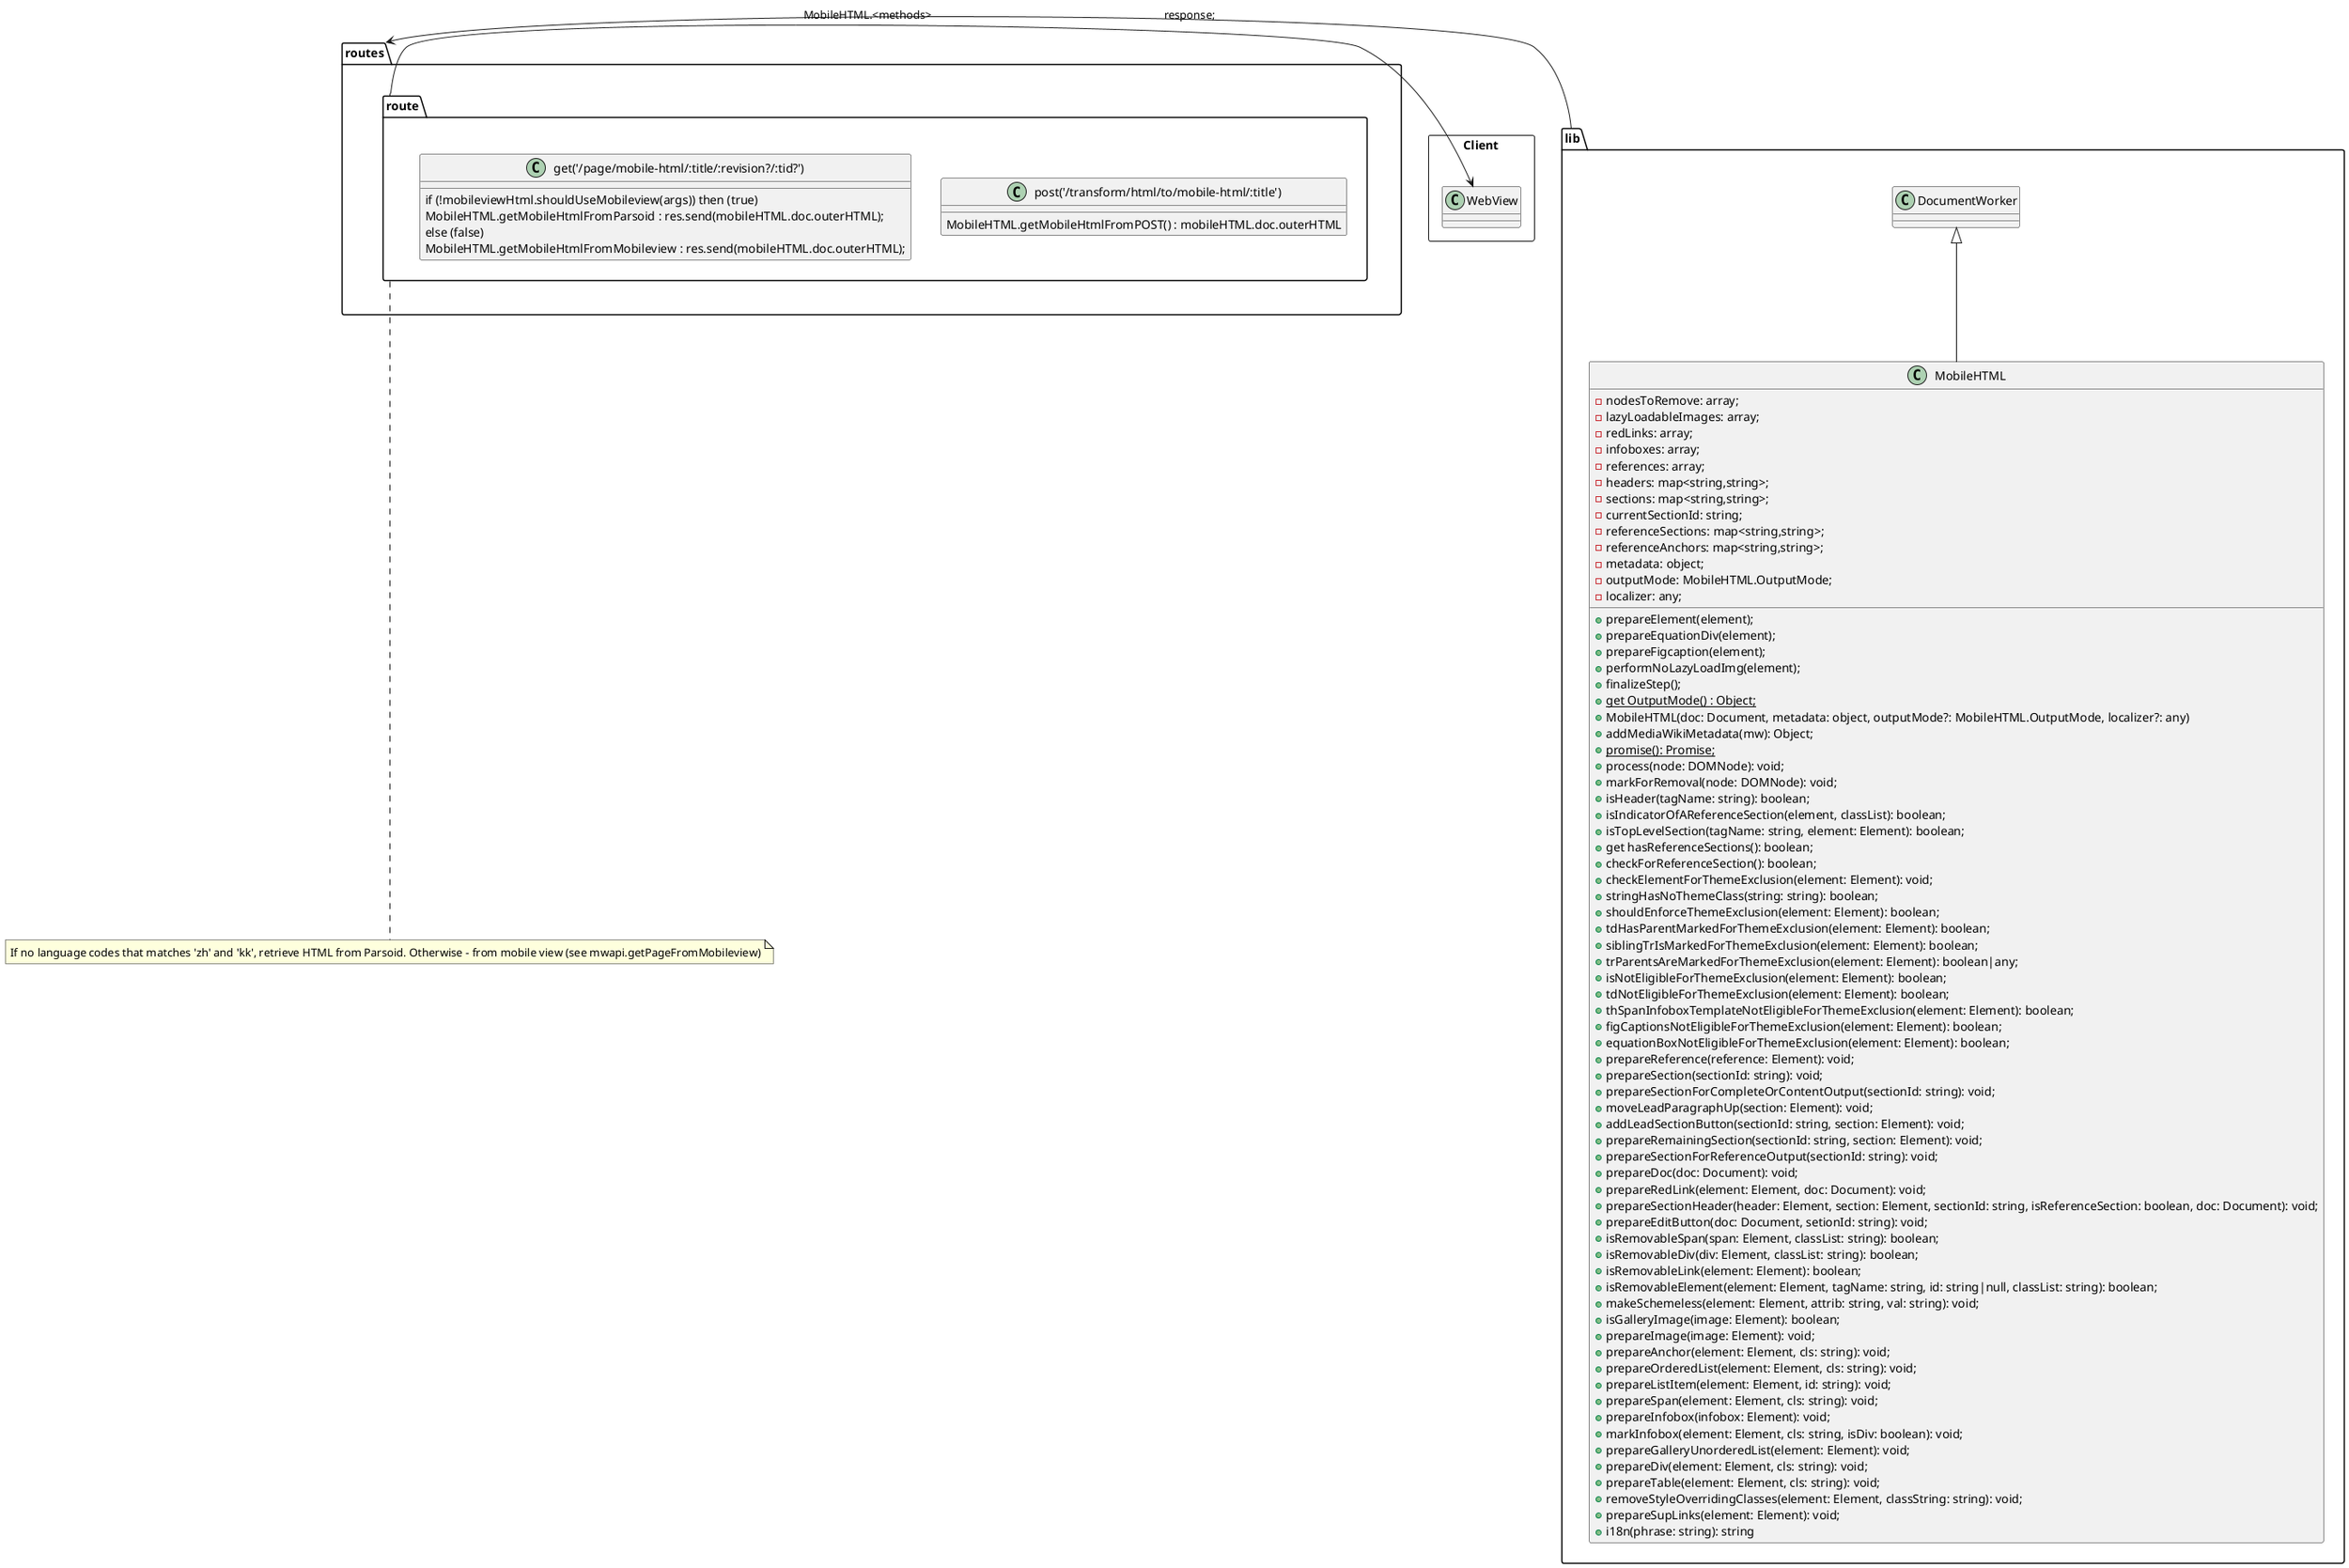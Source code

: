 @startuml

package lib {
    class MobileHTML extends DocumentWorker {
    + prepareElement(element);
    + prepareEquationDiv(element);
    + prepareFigcaption(element);
    + performNoLazyLoadImg(element);
    + finalizeStep();
    + {static} get OutputMode() : Object;
    - nodesToRemove: array;
    - lazyLoadableImages: array;
    - redLinks: array;
    - infoboxes: array;
    - references: array;
    - headers: map<string,string>;
    - sections: map<string,string>;
    - currentSectionId: string;
    - referenceSections: map<string,string>;
    - referenceAnchors: map<string,string>;
    - metadata: object;
    - outputMode: MobileHTML.OutputMode;
    - localizer: any;
    + MobileHTML(doc: Document, metadata: object, outputMode?: MobileHTML.OutputMode, localizer?: any)
    + addMediaWikiMetadata(mw): Object;
    + {static} promise(): Promise;
    + process(node: DOMNode): void;
    + markForRemoval(node: DOMNode): void;
    + isHeader(tagName: string): boolean;
    + isIndicatorOfAReferenceSection(element, classList): boolean;
    + isTopLevelSection(tagName: string, element: Element): boolean;
    + get hasReferenceSections(): boolean;
    + checkForReferenceSection(): boolean;
    + checkElementForThemeExclusion(element: Element): void;
    + stringHasNoThemeClass(string: string): boolean;
    + shouldEnforceThemeExclusion(element: Element): boolean;
    + tdHasParentMarkedForThemeExclusion(element: Element): boolean;
    + siblingTrIsMarkedForThemeExclusion(element: Element): boolean;
    + trParentsAreMarkedForThemeExclusion(element: Element): boolean|any;
    + isNotEligibleForThemeExclusion(element: Element): boolean;
    + tdNotEligibleForThemeExclusion(element: Element): boolean;
    + thSpanInfoboxTemplateNotEligibleForThemeExclusion(element: Element): boolean;
    + figCaptionsNotEligibleForThemeExclusion(element: Element): boolean;
    + equationBoxNotEligibleForThemeExclusion(element: Element): boolean;
    + prepareReference(reference: Element): void;
    + prepareSection(sectionId: string): void;
    + prepareSectionForCompleteOrContentOutput(sectionId: string): void;
    + moveLeadParagraphUp(section: Element): void;
    + addLeadSectionButton(sectionId: string, section: Element): void;
    + prepareRemainingSection(sectionId: string, section: Element): void;
    + prepareSectionForReferenceOutput(sectionId: string): void;
    + prepareDoc(doc: Document): void;
    + prepareRedLink(element: Element, doc: Document): void;
    + prepareSectionHeader(header: Element, section: Element, sectionId: string, isReferenceSection: boolean, doc: Document): void;
    + prepareEditButton(doc: Document, setionId: string): void;
    + isRemovableSpan(span: Element, classList: string): boolean;
    + isRemovableDiv(div: Element, classList: string): boolean;
    + isRemovableLink(element: Element): boolean;
    + isRemovableElement(element: Element, tagName: string, id: string|null, classList: string): boolean;
    + makeSchemeless(element: Element, attrib: string, val: string): void;
    + isGalleryImage(image: Element): boolean;
    + prepareImage(image: Element): void;
    + prepareAnchor(element: Element, cls: string): void;
    + prepareOrderedList(element: Element, cls: string): void;
    + prepareListItem(element: Element, id: string): void;
    + prepareSpan(element: Element, cls: string): void;
    + prepareInfobox(infobox: Element): void;
    + markInfobox(element: Element, cls: string, isDiv: boolean): void;
    + prepareGalleryUnorderedList(element: Element): void;
    + prepareDiv(element: Element, cls: string): void;
    + prepareTable(element: Element, cls: string): void;
    + removeStyleOverridingClasses(element: Element, classString: string): void;
    + prepareSupLinks(element: Element): void;
    + i18n(phrase: string): string
    }
}

package routes {
 class route.post('/transform/html/to/mobile-html/:title') {
   MobileHTML.getMobileHtmlFromPOST() : mobileHTML.doc.outerHTML
 }
 class route.get('/page/mobile-html/:title/:revision?/:tid?') {
  if (!mobileviewHtml.shouldUseMobileview(args)) then (true)
    MobileHTML.getMobileHtmlFromParsoid : res.send(mobileHTML.doc.outerHTML);
  else (false)
    MobileHTML.getMobileHtmlFromMobileview : res.send(mobileHTML.doc.outerHTML);
 }
}

note bottom of route
  If no language codes that matches 'zh' and 'kk', retrieve HTML from Parsoid. Otherwise - from mobile view (see mwapi.getPageFromMobileview)
end note

package Client <<Rectangle>> {
 route -> WebView : response;
}

lib -> routes : MobileHTML.<methods>

@enduml
